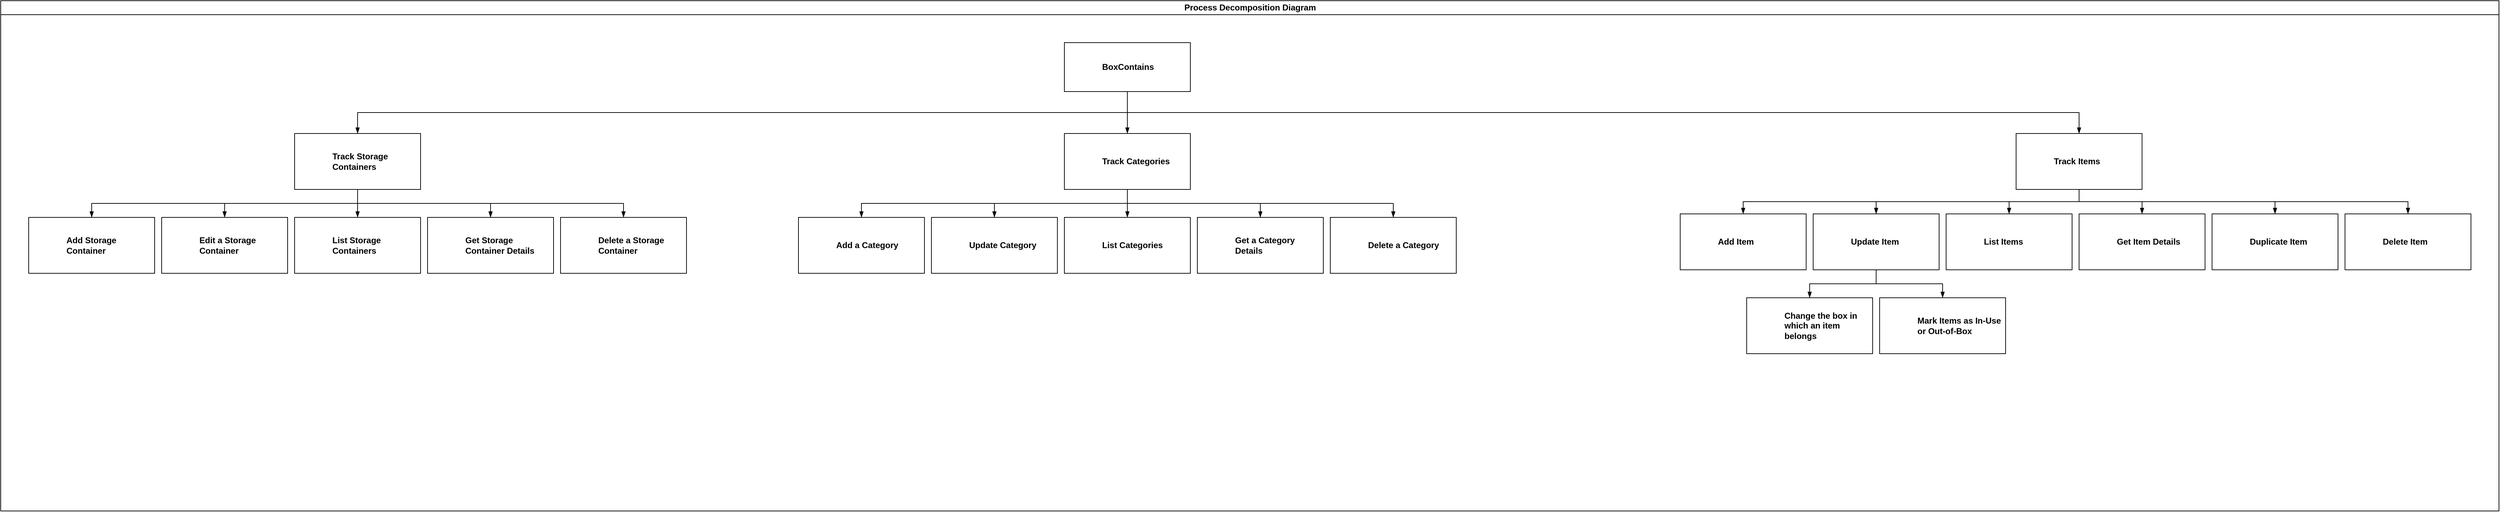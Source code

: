 <mxfile version="24.7.5">
  <diagram id="prtHgNgQTEPvFCAcTncT" name="Page-1">
    <mxGraphModel dx="2074" dy="1197" grid="1" gridSize="10" guides="1" tooltips="1" connect="1" arrows="1" fold="1" page="1" pageScale="1" pageWidth="1100" pageHeight="850" math="0" shadow="0">
      <root>
        <mxCell id="0" />
        <mxCell id="1" parent="0" />
        <mxCell id="dNxyNK7c78bLwvsdeMH5-11" value="Process Decomposition Diagram" style="swimlane;html=1;startSize=20;horizontal=1;containerType=tree;glass=0;treeFolding=1;" parent="1" vertex="1">
          <mxGeometry x="40" y="80" width="3570" height="730" as="geometry" />
        </mxCell>
        <UserObject label="BoxContains" placeholders="1" id="dNxyNK7c78bLwvsdeMH5-12">
          <mxCell style="label;whiteSpace=wrap;html=1;rounded=0;glass=0;treeMoving=1;treeFolding=1;" parent="dNxyNK7c78bLwvsdeMH5-11" vertex="1">
            <mxGeometry x="1520" y="60" width="180" height="70" as="geometry" />
          </mxCell>
        </UserObject>
        <mxCell id="dNxyNK7c78bLwvsdeMH5-13" value="" style="endArrow=blockThin;endFill=1;fontSize=11;edgeStyle=elbowEdgeStyle;elbow=vertical;rounded=0;" parent="dNxyNK7c78bLwvsdeMH5-11" source="dNxyNK7c78bLwvsdeMH5-12" target="dNxyNK7c78bLwvsdeMH5-14" edge="1">
          <mxGeometry relative="1" as="geometry" />
        </mxCell>
        <UserObject label="Track Storage Containers" placeholders="1" id="dNxyNK7c78bLwvsdeMH5-14">
          <mxCell style="label;whiteSpace=wrap;html=1;rounded=0;glass=0;treeFolding=1;treeMoving=1;" parent="dNxyNK7c78bLwvsdeMH5-11" vertex="1">
            <mxGeometry x="420" y="190" width="180" height="80" as="geometry" />
          </mxCell>
        </UserObject>
        <mxCell id="dNxyNK7c78bLwvsdeMH5-15" value="" style="endArrow=blockThin;endFill=1;fontSize=11;edgeStyle=elbowEdgeStyle;elbow=vertical;rounded=0;" parent="dNxyNK7c78bLwvsdeMH5-11" source="dNxyNK7c78bLwvsdeMH5-12" target="dNxyNK7c78bLwvsdeMH5-16" edge="1">
          <mxGeometry relative="1" as="geometry" />
        </mxCell>
        <UserObject label="Track Categories" placeholders="1" id="dNxyNK7c78bLwvsdeMH5-16">
          <mxCell style="label;whiteSpace=wrap;html=1;rounded=0;glass=0;treeFolding=1;treeMoving=1;" parent="dNxyNK7c78bLwvsdeMH5-11" vertex="1">
            <mxGeometry x="1520" y="190" width="180" height="80" as="geometry" />
          </mxCell>
        </UserObject>
        <mxCell id="dNxyNK7c78bLwvsdeMH5-17" value="" style="endArrow=blockThin;endFill=1;fontSize=11;edgeStyle=elbowEdgeStyle;elbow=vertical;rounded=0;" parent="dNxyNK7c78bLwvsdeMH5-11" source="dNxyNK7c78bLwvsdeMH5-12" target="dNxyNK7c78bLwvsdeMH5-18" edge="1">
          <mxGeometry relative="1" as="geometry" />
        </mxCell>
        <UserObject label="Track Items" placeholders="1" id="dNxyNK7c78bLwvsdeMH5-18">
          <mxCell style="label;whiteSpace=wrap;html=1;rounded=0;glass=0;treeFolding=1;" parent="dNxyNK7c78bLwvsdeMH5-11" vertex="1">
            <mxGeometry x="2880" y="190" width="180" height="80" as="geometry" />
          </mxCell>
        </UserObject>
        <mxCell id="ecJ1Uqb1C3m-fh9xzzg7-1" value="" style="endArrow=blockThin;endFill=1;fontSize=11;edgeStyle=elbowEdgeStyle;elbow=vertical;rounded=0;" edge="1" target="ecJ1Uqb1C3m-fh9xzzg7-2" source="dNxyNK7c78bLwvsdeMH5-14" parent="dNxyNK7c78bLwvsdeMH5-11">
          <mxGeometry relative="1" as="geometry">
            <mxPoint x="390" y="200" as="sourcePoint" />
          </mxGeometry>
        </mxCell>
        <UserObject label="Add Storage Container" name="Edward Morrison" position="Brand Manager" location="Office 2" email="me@example.com" placeholders="1" id="ecJ1Uqb1C3m-fh9xzzg7-2">
          <mxCell style="label;whiteSpace=wrap;html=1;rounded=0;glass=0;treeFolding=1;treeMoving=1;" vertex="1" parent="dNxyNK7c78bLwvsdeMH5-11">
            <mxGeometry x="40" y="310" width="180" height="80" as="geometry" />
          </mxCell>
        </UserObject>
        <mxCell id="ecJ1Uqb1C3m-fh9xzzg7-3" value="" style="endArrow=blockThin;endFill=1;fontSize=11;edgeStyle=elbowEdgeStyle;elbow=vertical;rounded=0;" edge="1" target="ecJ1Uqb1C3m-fh9xzzg7-4" source="dNxyNK7c78bLwvsdeMH5-14" parent="dNxyNK7c78bLwvsdeMH5-11">
          <mxGeometry relative="1" as="geometry">
            <mxPoint x="390" y="200" as="sourcePoint" />
          </mxGeometry>
        </mxCell>
        <UserObject label="Edit a Storage Container" name="Edward Morrison" position="Brand Manager" location="Office 2" email="me@example.com" placeholders="1" id="ecJ1Uqb1C3m-fh9xzzg7-4">
          <mxCell style="label;whiteSpace=wrap;html=1;rounded=0;glass=0;treeFolding=1;treeMoving=1;" vertex="1" parent="dNxyNK7c78bLwvsdeMH5-11">
            <mxGeometry x="230" y="310" width="180" height="80" as="geometry" />
          </mxCell>
        </UserObject>
        <mxCell id="ecJ1Uqb1C3m-fh9xzzg7-5" value="" style="endArrow=blockThin;endFill=1;fontSize=11;edgeStyle=elbowEdgeStyle;elbow=vertical;rounded=0;" edge="1" target="ecJ1Uqb1C3m-fh9xzzg7-6" source="dNxyNK7c78bLwvsdeMH5-14" parent="dNxyNK7c78bLwvsdeMH5-11">
          <mxGeometry relative="1" as="geometry">
            <mxPoint x="390" y="200" as="sourcePoint" />
          </mxGeometry>
        </mxCell>
        <UserObject label="List Storage Containers" name="Edward Morrison" position="Brand Manager" location="Office 2" email="me@example.com" placeholders="1" id="ecJ1Uqb1C3m-fh9xzzg7-6">
          <mxCell style="label;whiteSpace=wrap;html=1;rounded=0;glass=0;treeFolding=1;treeMoving=1;" vertex="1" parent="dNxyNK7c78bLwvsdeMH5-11">
            <mxGeometry x="420" y="310" width="180" height="80" as="geometry" />
          </mxCell>
        </UserObject>
        <mxCell id="ecJ1Uqb1C3m-fh9xzzg7-7" value="" style="endArrow=blockThin;endFill=1;fontSize=11;edgeStyle=elbowEdgeStyle;elbow=vertical;rounded=0;" edge="1" target="ecJ1Uqb1C3m-fh9xzzg7-8" source="dNxyNK7c78bLwvsdeMH5-14" parent="dNxyNK7c78bLwvsdeMH5-11">
          <mxGeometry relative="1" as="geometry">
            <mxPoint x="390" y="200" as="sourcePoint" />
          </mxGeometry>
        </mxCell>
        <UserObject label="Get Storage Container Details" name="Edward Morrison" position="Brand Manager" location="Office 2" email="me@example.com" placeholders="1" id="ecJ1Uqb1C3m-fh9xzzg7-8">
          <mxCell style="label;whiteSpace=wrap;html=1;rounded=0;glass=0;treeFolding=1;treeMoving=1;" vertex="1" parent="dNxyNK7c78bLwvsdeMH5-11">
            <mxGeometry x="610" y="310" width="180" height="80" as="geometry" />
          </mxCell>
        </UserObject>
        <mxCell id="ecJ1Uqb1C3m-fh9xzzg7-9" value="" style="endArrow=blockThin;endFill=1;fontSize=11;edgeStyle=elbowEdgeStyle;elbow=vertical;rounded=0;" edge="1" target="ecJ1Uqb1C3m-fh9xzzg7-10" source="dNxyNK7c78bLwvsdeMH5-14" parent="dNxyNK7c78bLwvsdeMH5-11">
          <mxGeometry relative="1" as="geometry">
            <mxPoint x="390" y="200" as="sourcePoint" />
          </mxGeometry>
        </mxCell>
        <UserObject label="Delete a Storage Container" name="Edward Morrison" position="Brand Manager" location="Office 2" email="me@example.com" placeholders="1" id="ecJ1Uqb1C3m-fh9xzzg7-10">
          <mxCell style="label;whiteSpace=wrap;html=1;rounded=0;glass=0;treeFolding=1;treeMoving=1;" vertex="1" parent="dNxyNK7c78bLwvsdeMH5-11">
            <mxGeometry x="800" y="310" width="180" height="80" as="geometry" />
          </mxCell>
        </UserObject>
        <mxCell id="ecJ1Uqb1C3m-fh9xzzg7-11" value="" style="endArrow=blockThin;endFill=1;fontSize=11;edgeStyle=elbowEdgeStyle;elbow=vertical;rounded=0;" edge="1" target="ecJ1Uqb1C3m-fh9xzzg7-12" source="dNxyNK7c78bLwvsdeMH5-16" parent="dNxyNK7c78bLwvsdeMH5-11">
          <mxGeometry relative="1" as="geometry">
            <mxPoint x="390" y="200" as="sourcePoint" />
          </mxGeometry>
        </mxCell>
        <UserObject label="Add a Category" placeholders="1" id="ecJ1Uqb1C3m-fh9xzzg7-12">
          <mxCell style="label;whiteSpace=wrap;html=1;rounded=0;glass=0;treeFolding=1;treeMoving=1;" vertex="1" parent="dNxyNK7c78bLwvsdeMH5-11">
            <mxGeometry x="1140" y="310" width="180" height="80" as="geometry" />
          </mxCell>
        </UserObject>
        <mxCell id="ecJ1Uqb1C3m-fh9xzzg7-13" value="" style="endArrow=blockThin;endFill=1;fontSize=11;edgeStyle=elbowEdgeStyle;elbow=vertical;rounded=0;" edge="1" target="ecJ1Uqb1C3m-fh9xzzg7-14" source="dNxyNK7c78bLwvsdeMH5-16" parent="dNxyNK7c78bLwvsdeMH5-11">
          <mxGeometry relative="1" as="geometry">
            <mxPoint x="390" y="200" as="sourcePoint" />
          </mxGeometry>
        </mxCell>
        <UserObject label="Update Category" placeholders="1" id="ecJ1Uqb1C3m-fh9xzzg7-14">
          <mxCell style="label;whiteSpace=wrap;html=1;rounded=0;glass=0;treeFolding=1;treeMoving=1;" vertex="1" parent="dNxyNK7c78bLwvsdeMH5-11">
            <mxGeometry x="1330" y="310" width="180" height="80" as="geometry" />
          </mxCell>
        </UserObject>
        <mxCell id="ecJ1Uqb1C3m-fh9xzzg7-15" value="" style="endArrow=blockThin;endFill=1;fontSize=11;edgeStyle=elbowEdgeStyle;elbow=vertical;rounded=0;" edge="1" target="ecJ1Uqb1C3m-fh9xzzg7-16" source="dNxyNK7c78bLwvsdeMH5-16" parent="dNxyNK7c78bLwvsdeMH5-11">
          <mxGeometry relative="1" as="geometry">
            <mxPoint x="390" y="200" as="sourcePoint" />
          </mxGeometry>
        </mxCell>
        <UserObject label="List Categories" placeholders="1" id="ecJ1Uqb1C3m-fh9xzzg7-16">
          <mxCell style="label;whiteSpace=wrap;html=1;rounded=0;glass=0;treeFolding=1;treeMoving=1;" vertex="1" parent="dNxyNK7c78bLwvsdeMH5-11">
            <mxGeometry x="1520" y="310" width="180" height="80" as="geometry" />
          </mxCell>
        </UserObject>
        <mxCell id="ecJ1Uqb1C3m-fh9xzzg7-17" value="" style="endArrow=blockThin;endFill=1;fontSize=11;edgeStyle=elbowEdgeStyle;elbow=vertical;rounded=0;" edge="1" target="ecJ1Uqb1C3m-fh9xzzg7-18" source="dNxyNK7c78bLwvsdeMH5-16" parent="dNxyNK7c78bLwvsdeMH5-11">
          <mxGeometry relative="1" as="geometry">
            <mxPoint x="390" y="200" as="sourcePoint" />
          </mxGeometry>
        </mxCell>
        <UserObject label="Get a Category Details" placeholders="1" id="ecJ1Uqb1C3m-fh9xzzg7-18">
          <mxCell style="label;whiteSpace=wrap;html=1;rounded=0;glass=0;treeFolding=1;treeMoving=1;" vertex="1" parent="dNxyNK7c78bLwvsdeMH5-11">
            <mxGeometry x="1710" y="310" width="180" height="80" as="geometry" />
          </mxCell>
        </UserObject>
        <mxCell id="ecJ1Uqb1C3m-fh9xzzg7-19" value="" style="endArrow=blockThin;endFill=1;fontSize=11;edgeStyle=elbowEdgeStyle;elbow=vertical;rounded=0;" edge="1" target="ecJ1Uqb1C3m-fh9xzzg7-20" source="dNxyNK7c78bLwvsdeMH5-16" parent="dNxyNK7c78bLwvsdeMH5-11">
          <mxGeometry relative="1" as="geometry">
            <mxPoint x="390" y="200" as="sourcePoint" />
          </mxGeometry>
        </mxCell>
        <UserObject label="Delete a Category" placeholders="1" id="ecJ1Uqb1C3m-fh9xzzg7-20">
          <mxCell style="label;whiteSpace=wrap;html=1;rounded=0;glass=0;treeFolding=1;treeMoving=1;" vertex="1" parent="dNxyNK7c78bLwvsdeMH5-11">
            <mxGeometry x="1900" y="310" width="180" height="80" as="geometry" />
          </mxCell>
        </UserObject>
        <mxCell id="ecJ1Uqb1C3m-fh9xzzg7-21" value="" style="endArrow=blockThin;endFill=1;fontSize=11;edgeStyle=elbowEdgeStyle;elbow=vertical;rounded=0;" edge="1" target="ecJ1Uqb1C3m-fh9xzzg7-22" source="dNxyNK7c78bLwvsdeMH5-18" parent="dNxyNK7c78bLwvsdeMH5-11">
          <mxGeometry relative="1" as="geometry">
            <mxPoint x="1650" y="210" as="sourcePoint" />
          </mxGeometry>
        </mxCell>
        <UserObject label="Add Item" placeholders="1" id="ecJ1Uqb1C3m-fh9xzzg7-22">
          <mxCell style="label;whiteSpace=wrap;html=1;rounded=0;glass=0;" vertex="1" parent="dNxyNK7c78bLwvsdeMH5-11">
            <mxGeometry x="2400" y="305" width="180" height="80" as="geometry" />
          </mxCell>
        </UserObject>
        <mxCell id="ecJ1Uqb1C3m-fh9xzzg7-23" value="" style="endArrow=blockThin;endFill=1;fontSize=11;edgeStyle=elbowEdgeStyle;elbow=vertical;rounded=0;" edge="1" target="ecJ1Uqb1C3m-fh9xzzg7-24" source="dNxyNK7c78bLwvsdeMH5-18" parent="dNxyNK7c78bLwvsdeMH5-11">
          <mxGeometry relative="1" as="geometry">
            <mxPoint x="1650" y="210" as="sourcePoint" />
          </mxGeometry>
        </mxCell>
        <UserObject label="Update Item" placeholders="1" id="ecJ1Uqb1C3m-fh9xzzg7-24">
          <mxCell style="label;whiteSpace=wrap;html=1;rounded=0;glass=0;treeFolding=1;" vertex="1" parent="dNxyNK7c78bLwvsdeMH5-11">
            <mxGeometry x="2590" y="305" width="180" height="80" as="geometry" />
          </mxCell>
        </UserObject>
        <mxCell id="ecJ1Uqb1C3m-fh9xzzg7-25" value="" style="endArrow=blockThin;endFill=1;fontSize=11;edgeStyle=elbowEdgeStyle;elbow=vertical;rounded=0;" edge="1" target="ecJ1Uqb1C3m-fh9xzzg7-26" source="dNxyNK7c78bLwvsdeMH5-18" parent="dNxyNK7c78bLwvsdeMH5-11">
          <mxGeometry relative="1" as="geometry">
            <mxPoint x="1650" y="210" as="sourcePoint" />
          </mxGeometry>
        </mxCell>
        <UserObject label="List Items" placeholders="1" id="ecJ1Uqb1C3m-fh9xzzg7-26">
          <mxCell style="label;whiteSpace=wrap;html=1;rounded=0;glass=0;" vertex="1" parent="dNxyNK7c78bLwvsdeMH5-11">
            <mxGeometry x="2780" y="305" width="180" height="80" as="geometry" />
          </mxCell>
        </UserObject>
        <mxCell id="ecJ1Uqb1C3m-fh9xzzg7-27" value="" style="endArrow=blockThin;endFill=1;fontSize=11;edgeStyle=elbowEdgeStyle;elbow=vertical;rounded=0;" edge="1" target="ecJ1Uqb1C3m-fh9xzzg7-28" source="dNxyNK7c78bLwvsdeMH5-18" parent="dNxyNK7c78bLwvsdeMH5-11">
          <mxGeometry relative="1" as="geometry">
            <mxPoint x="1650" y="210" as="sourcePoint" />
          </mxGeometry>
        </mxCell>
        <UserObject label="Get Item Details" placeholders="1" id="ecJ1Uqb1C3m-fh9xzzg7-28">
          <mxCell style="label;whiteSpace=wrap;html=1;rounded=0;glass=0;" vertex="1" parent="dNxyNK7c78bLwvsdeMH5-11">
            <mxGeometry x="2970" y="305" width="180" height="80" as="geometry" />
          </mxCell>
        </UserObject>
        <mxCell id="ecJ1Uqb1C3m-fh9xzzg7-29" value="" style="endArrow=blockThin;endFill=1;fontSize=11;edgeStyle=elbowEdgeStyle;elbow=vertical;rounded=0;" edge="1" target="ecJ1Uqb1C3m-fh9xzzg7-30" source="dNxyNK7c78bLwvsdeMH5-18" parent="dNxyNK7c78bLwvsdeMH5-11">
          <mxGeometry relative="1" as="geometry">
            <mxPoint x="1650" y="210" as="sourcePoint" />
          </mxGeometry>
        </mxCell>
        <UserObject label="Duplicate Item" placeholders="1" id="ecJ1Uqb1C3m-fh9xzzg7-30">
          <mxCell style="label;whiteSpace=wrap;html=1;rounded=0;glass=0;" vertex="1" parent="dNxyNK7c78bLwvsdeMH5-11">
            <mxGeometry x="3160" y="305" width="180" height="80" as="geometry" />
          </mxCell>
        </UserObject>
        <mxCell id="ecJ1Uqb1C3m-fh9xzzg7-31" value="" style="endArrow=blockThin;endFill=1;fontSize=11;edgeStyle=elbowEdgeStyle;elbow=vertical;rounded=0;" edge="1" target="ecJ1Uqb1C3m-fh9xzzg7-32" source="dNxyNK7c78bLwvsdeMH5-18" parent="dNxyNK7c78bLwvsdeMH5-11">
          <mxGeometry relative="1" as="geometry">
            <mxPoint x="1650" y="210" as="sourcePoint" />
          </mxGeometry>
        </mxCell>
        <UserObject label="Delete Item" placeholders="1" id="ecJ1Uqb1C3m-fh9xzzg7-32">
          <mxCell style="label;whiteSpace=wrap;html=1;rounded=0;glass=0;" vertex="1" parent="dNxyNK7c78bLwvsdeMH5-11">
            <mxGeometry x="3350" y="305" width="180" height="80" as="geometry" />
          </mxCell>
        </UserObject>
        <mxCell id="ecJ1Uqb1C3m-fh9xzzg7-35" value="" style="endArrow=blockThin;endFill=1;fontSize=11;edgeStyle=elbowEdgeStyle;elbow=vertical;rounded=0;" edge="1" target="ecJ1Uqb1C3m-fh9xzzg7-36" source="ecJ1Uqb1C3m-fh9xzzg7-24" parent="dNxyNK7c78bLwvsdeMH5-11">
          <mxGeometry relative="1" as="geometry">
            <mxPoint x="2530" y="345" as="sourcePoint" />
          </mxGeometry>
        </mxCell>
        <UserObject label="Change the box in which an item belongs" placeholders="1" id="ecJ1Uqb1C3m-fh9xzzg7-36">
          <mxCell style="label;whiteSpace=wrap;html=1;rounded=0;glass=0;" vertex="1" parent="dNxyNK7c78bLwvsdeMH5-11">
            <mxGeometry x="2495" y="425" width="180" height="80" as="geometry" />
          </mxCell>
        </UserObject>
        <mxCell id="ecJ1Uqb1C3m-fh9xzzg7-37" value="" style="endArrow=blockThin;endFill=1;fontSize=11;edgeStyle=elbowEdgeStyle;elbow=vertical;rounded=0;" edge="1" target="ecJ1Uqb1C3m-fh9xzzg7-38" source="ecJ1Uqb1C3m-fh9xzzg7-24" parent="dNxyNK7c78bLwvsdeMH5-11">
          <mxGeometry relative="1" as="geometry">
            <mxPoint x="2530" y="345" as="sourcePoint" />
          </mxGeometry>
        </mxCell>
        <UserObject label="Mark Items as In-Use or Out-of-Box" placeholders="1" id="ecJ1Uqb1C3m-fh9xzzg7-38">
          <mxCell style="label;whiteSpace=wrap;html=1;rounded=0;glass=0;" vertex="1" parent="dNxyNK7c78bLwvsdeMH5-11">
            <mxGeometry x="2685" y="425" width="180" height="80" as="geometry" />
          </mxCell>
        </UserObject>
      </root>
    </mxGraphModel>
  </diagram>
</mxfile>
